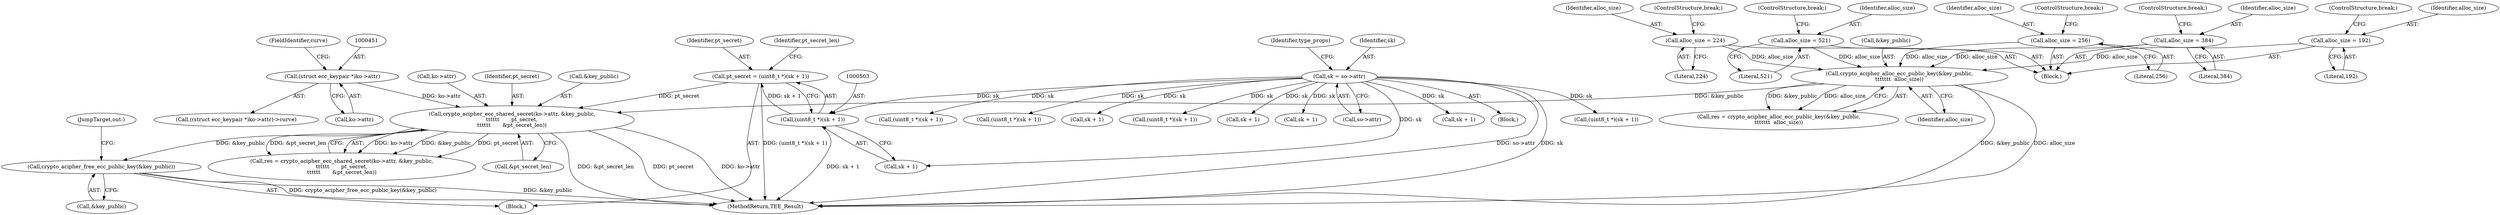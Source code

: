 digraph "0_optee_os_a637243270fc1faae16de059091795c32d86e65e@API" {
"1000544" [label="(Call,crypto_acipher_free_ecc_public_key(&key_public))"];
"1000514" [label="(Call,crypto_acipher_ecc_shared_secret(ko->attr, &key_public,\n\t\t\t\t\t\t       pt_secret,\n\t\t\t\t\t\t       &pt_secret_len))"];
"1000450" [label="(Call,(struct ecc_keypair *)ko->attr)"];
"1000436" [label="(Call,crypto_acipher_alloc_ecc_public_key(&key_public,\n\t\t\t\t\t\t\t  alloc_size))"];
"1000410" [label="(Call,alloc_size = 224)"];
"1000425" [label="(Call,alloc_size = 521)"];
"1000415" [label="(Call,alloc_size = 256)"];
"1000420" [label="(Call,alloc_size = 384)"];
"1000405" [label="(Call,alloc_size = 192)"];
"1000500" [label="(Call,pt_secret = (uint8_t *)(sk + 1))"];
"1000502" [label="(Call,(uint8_t *)(sk + 1))"];
"1000221" [label="(Call,sk = so->attr)"];
"1000508" [label="(Identifier,pt_secret_len)"];
"1000408" [label="(ControlStructure,break;)"];
"1000859" [label="(MethodReturn,TEE_Result)"];
"1000520" [label="(Identifier,pt_secret)"];
"1000854" [label="(JumpTarget,out:)"];
"1000502" [label="(Call,(uint8_t *)(sk + 1))"];
"1000439" [label="(Identifier,alloc_size)"];
"1000625" [label="(Call,(uint8_t *)(sk + 1))"];
"1000412" [label="(Literal,224)"];
"1000222" [label="(Identifier,sk)"];
"1000223" [label="(Call,so->attr)"];
"1000422" [label="(Literal,384)"];
"1000450" [label="(Call,(struct ecc_keypair *)ko->attr)"];
"1000406" [label="(Identifier,alloc_size)"];
"1000411" [label="(Identifier,alloc_size)"];
"1000413" [label="(ControlStructure,break;)"];
"1000227" [label="(Identifier,type_props)"];
"1000514" [label="(Call,crypto_acipher_ecc_shared_secret(ko->attr, &key_public,\n\t\t\t\t\t\t       pt_secret,\n\t\t\t\t\t\t       &pt_secret_len))"];
"1000423" [label="(ControlStructure,break;)"];
"1000521" [label="(Call,&pt_secret_len)"];
"1000437" [label="(Call,&key_public)"];
"1000403" [label="(Block,)"];
"1000428" [label="(ControlStructure,break;)"];
"1000416" [label="(Identifier,alloc_size)"];
"1000336" [label="(Call,(uint8_t *)(sk + 1))"];
"1000434" [label="(Call,res = crypto_acipher_alloc_ecc_public_key(&key_public,\n\t\t\t\t\t\t\t  alloc_size))"];
"1000500" [label="(Call,pt_secret = (uint8_t *)(sk + 1))"];
"1000518" [label="(Call,&key_public)"];
"1000418" [label="(ControlStructure,break;)"];
"1000545" [label="(Call,&key_public)"];
"1000501" [label="(Identifier,pt_secret)"];
"1000504" [label="(Call,sk + 1)"];
"1000512" [label="(Call,res = crypto_acipher_ecc_shared_secret(ko->attr, &key_public,\n\t\t\t\t\t\t       pt_secret,\n\t\t\t\t\t\t       &pt_secret_len))"];
"1000405" [label="(Call,alloc_size = 192)"];
"1000436" [label="(Call,crypto_acipher_alloc_ecc_public_key(&key_public,\n\t\t\t\t\t\t\t  alloc_size))"];
"1000722" [label="(Call,(uint8_t *)(sk + 1))"];
"1000452" [label="(Call,ko->attr)"];
"1000417" [label="(Literal,256)"];
"1000221" [label="(Call,sk = so->attr)"];
"1000427" [label="(Literal,521)"];
"1000724" [label="(Call,sk + 1)"];
"1000420" [label="(Call,alloc_size = 384)"];
"1000425" [label="(Call,alloc_size = 521)"];
"1000455" [label="(FieldIdentifier,curve)"];
"1000515" [label="(Call,ko->attr)"];
"1000544" [label="(Call,crypto_acipher_free_ecc_public_key(&key_public))"];
"1000823" [label="(Call,(uint8_t *)(sk + 1))"];
"1000415" [label="(Call,alloc_size = 256)"];
"1000426" [label="(Identifier,alloc_size)"];
"1000369" [label="(Block,)"];
"1000421" [label="(Identifier,alloc_size)"];
"1000338" [label="(Call,sk + 1)"];
"1000825" [label="(Call,sk + 1)"];
"1000449" [label="(Call,((struct ecc_keypair *)ko->attr)->curve)"];
"1000627" [label="(Call,sk + 1)"];
"1000113" [label="(Block,)"];
"1000407" [label="(Literal,192)"];
"1000410" [label="(Call,alloc_size = 224)"];
"1000544" -> "1000369"  [label="AST: "];
"1000544" -> "1000545"  [label="CFG: "];
"1000545" -> "1000544"  [label="AST: "];
"1000854" -> "1000544"  [label="CFG: "];
"1000544" -> "1000859"  [label="DDG: &key_public"];
"1000544" -> "1000859"  [label="DDG: crypto_acipher_free_ecc_public_key(&key_public)"];
"1000514" -> "1000544"  [label="DDG: &key_public"];
"1000514" -> "1000512"  [label="AST: "];
"1000514" -> "1000521"  [label="CFG: "];
"1000515" -> "1000514"  [label="AST: "];
"1000518" -> "1000514"  [label="AST: "];
"1000520" -> "1000514"  [label="AST: "];
"1000521" -> "1000514"  [label="AST: "];
"1000512" -> "1000514"  [label="CFG: "];
"1000514" -> "1000859"  [label="DDG: pt_secret"];
"1000514" -> "1000859"  [label="DDG: ko->attr"];
"1000514" -> "1000859"  [label="DDG: &pt_secret_len"];
"1000514" -> "1000512"  [label="DDG: ko->attr"];
"1000514" -> "1000512"  [label="DDG: &key_public"];
"1000514" -> "1000512"  [label="DDG: pt_secret"];
"1000514" -> "1000512"  [label="DDG: &pt_secret_len"];
"1000450" -> "1000514"  [label="DDG: ko->attr"];
"1000436" -> "1000514"  [label="DDG: &key_public"];
"1000500" -> "1000514"  [label="DDG: pt_secret"];
"1000450" -> "1000449"  [label="AST: "];
"1000450" -> "1000452"  [label="CFG: "];
"1000451" -> "1000450"  [label="AST: "];
"1000452" -> "1000450"  [label="AST: "];
"1000455" -> "1000450"  [label="CFG: "];
"1000436" -> "1000434"  [label="AST: "];
"1000436" -> "1000439"  [label="CFG: "];
"1000437" -> "1000436"  [label="AST: "];
"1000439" -> "1000436"  [label="AST: "];
"1000434" -> "1000436"  [label="CFG: "];
"1000436" -> "1000859"  [label="DDG: &key_public"];
"1000436" -> "1000859"  [label="DDG: alloc_size"];
"1000436" -> "1000434"  [label="DDG: &key_public"];
"1000436" -> "1000434"  [label="DDG: alloc_size"];
"1000410" -> "1000436"  [label="DDG: alloc_size"];
"1000425" -> "1000436"  [label="DDG: alloc_size"];
"1000415" -> "1000436"  [label="DDG: alloc_size"];
"1000420" -> "1000436"  [label="DDG: alloc_size"];
"1000405" -> "1000436"  [label="DDG: alloc_size"];
"1000410" -> "1000403"  [label="AST: "];
"1000410" -> "1000412"  [label="CFG: "];
"1000411" -> "1000410"  [label="AST: "];
"1000412" -> "1000410"  [label="AST: "];
"1000413" -> "1000410"  [label="CFG: "];
"1000425" -> "1000403"  [label="AST: "];
"1000425" -> "1000427"  [label="CFG: "];
"1000426" -> "1000425"  [label="AST: "];
"1000427" -> "1000425"  [label="AST: "];
"1000428" -> "1000425"  [label="CFG: "];
"1000415" -> "1000403"  [label="AST: "];
"1000415" -> "1000417"  [label="CFG: "];
"1000416" -> "1000415"  [label="AST: "];
"1000417" -> "1000415"  [label="AST: "];
"1000418" -> "1000415"  [label="CFG: "];
"1000420" -> "1000403"  [label="AST: "];
"1000420" -> "1000422"  [label="CFG: "];
"1000421" -> "1000420"  [label="AST: "];
"1000422" -> "1000420"  [label="AST: "];
"1000423" -> "1000420"  [label="CFG: "];
"1000405" -> "1000403"  [label="AST: "];
"1000405" -> "1000407"  [label="CFG: "];
"1000406" -> "1000405"  [label="AST: "];
"1000407" -> "1000405"  [label="AST: "];
"1000408" -> "1000405"  [label="CFG: "];
"1000500" -> "1000369"  [label="AST: "];
"1000500" -> "1000502"  [label="CFG: "];
"1000501" -> "1000500"  [label="AST: "];
"1000502" -> "1000500"  [label="AST: "];
"1000508" -> "1000500"  [label="CFG: "];
"1000500" -> "1000859"  [label="DDG: (uint8_t *)(sk + 1)"];
"1000502" -> "1000500"  [label="DDG: sk + 1"];
"1000502" -> "1000504"  [label="CFG: "];
"1000503" -> "1000502"  [label="AST: "];
"1000504" -> "1000502"  [label="AST: "];
"1000502" -> "1000859"  [label="DDG: sk + 1"];
"1000221" -> "1000502"  [label="DDG: sk"];
"1000221" -> "1000113"  [label="AST: "];
"1000221" -> "1000223"  [label="CFG: "];
"1000222" -> "1000221"  [label="AST: "];
"1000223" -> "1000221"  [label="AST: "];
"1000227" -> "1000221"  [label="CFG: "];
"1000221" -> "1000859"  [label="DDG: so->attr"];
"1000221" -> "1000859"  [label="DDG: sk"];
"1000221" -> "1000336"  [label="DDG: sk"];
"1000221" -> "1000338"  [label="DDG: sk"];
"1000221" -> "1000504"  [label="DDG: sk"];
"1000221" -> "1000625"  [label="DDG: sk"];
"1000221" -> "1000627"  [label="DDG: sk"];
"1000221" -> "1000722"  [label="DDG: sk"];
"1000221" -> "1000724"  [label="DDG: sk"];
"1000221" -> "1000823"  [label="DDG: sk"];
"1000221" -> "1000825"  [label="DDG: sk"];
}

